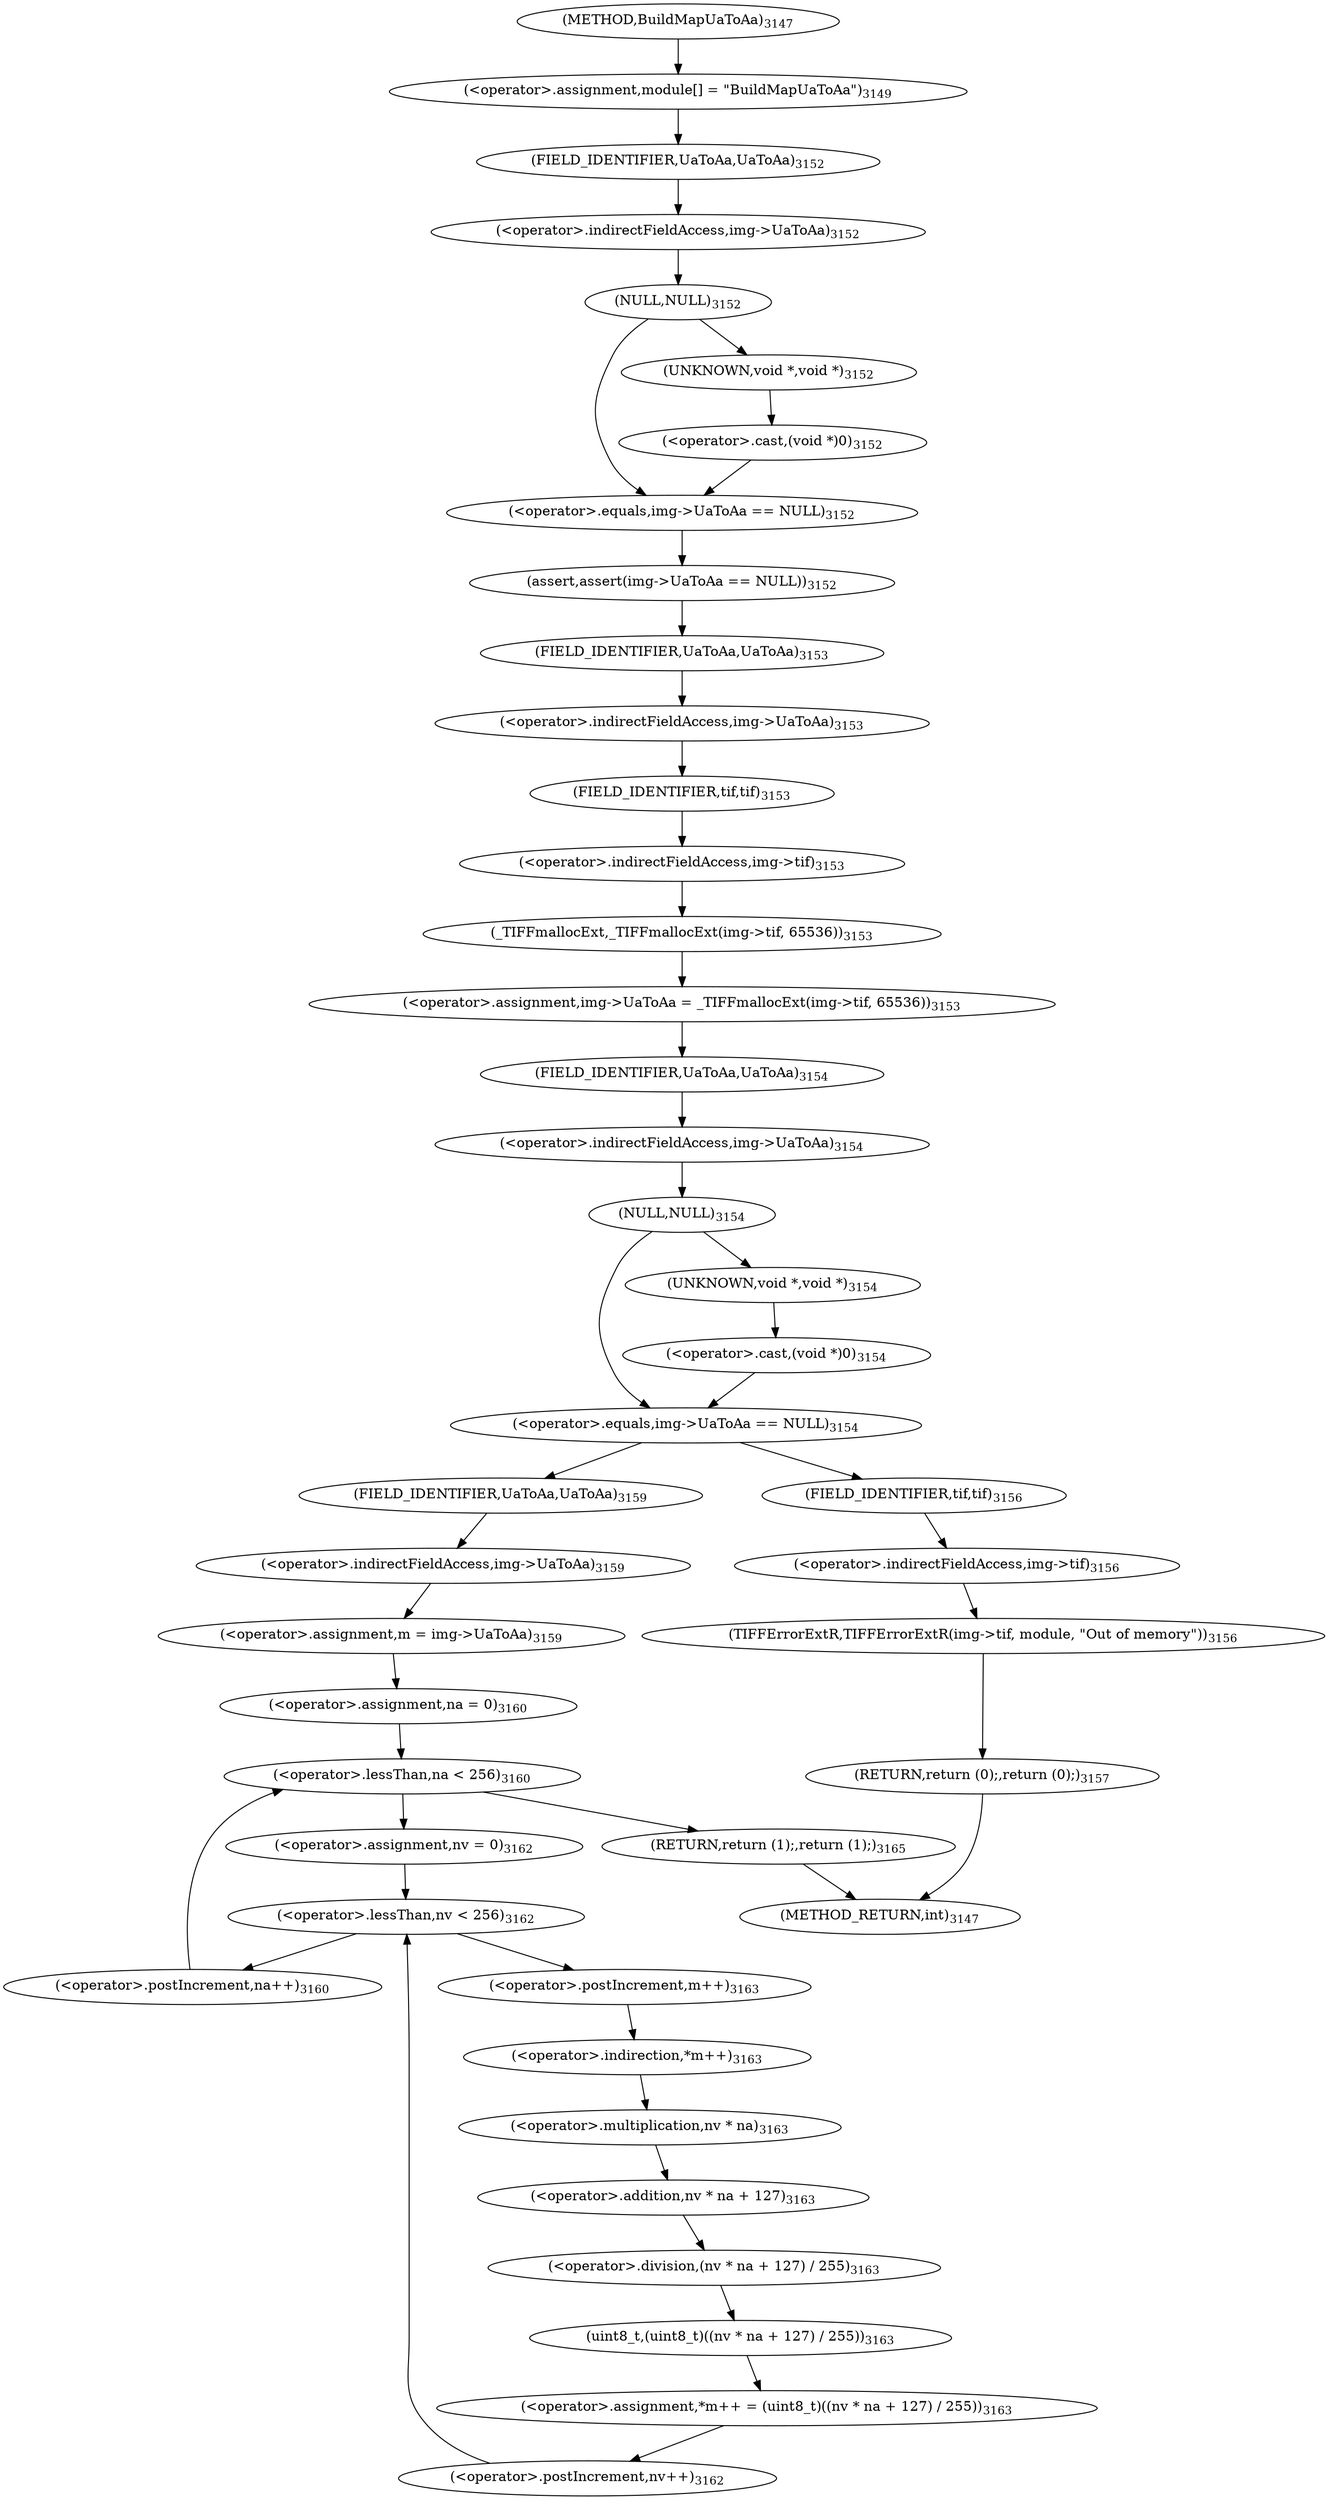 digraph "BuildMapUaToAa" {  
"62895" [label = <(&lt;operator&gt;.assignment,module[] = &quot;BuildMapUaToAa&quot;)<SUB>3149</SUB>> ]
"62901" [label = <(assert,assert(img-&gt;UaToAa == NULL))<SUB>3152</SUB>> ]
"62911" [label = <(&lt;operator&gt;.assignment,img-&gt;UaToAa = _TIFFmallocExt(img-&gt;tif, 65536))<SUB>3153</SUB>> ]
"62939" [label = <(&lt;operator&gt;.assignment,m = img-&gt;UaToAa)<SUB>3159</SUB>> ]
"62977" [label = <(RETURN,return (1);,return (1);)<SUB>3165</SUB>> ]
"62902" [label = <(&lt;operator&gt;.equals,img-&gt;UaToAa == NULL)<SUB>3152</SUB>> ]
"62912" [label = <(&lt;operator&gt;.indirectFieldAccess,img-&gt;UaToAa)<SUB>3153</SUB>> ]
"62915" [label = <(_TIFFmallocExt,_TIFFmallocExt(img-&gt;tif, 65536))<SUB>3153</SUB>> ]
"62921" [label = <(&lt;operator&gt;.equals,img-&gt;UaToAa == NULL)<SUB>3154</SUB>> ]
"62941" [label = <(&lt;operator&gt;.indirectFieldAccess,img-&gt;UaToAa)<SUB>3159</SUB>> ]
"62949" [label = <(&lt;operator&gt;.lessThan,na &lt; 256)<SUB>3160</SUB>> ]
"62952" [label = <(&lt;operator&gt;.postIncrement,na++)<SUB>3160</SUB>> ]
"62903" [label = <(&lt;operator&gt;.indirectFieldAccess,img-&gt;UaToAa)<SUB>3152</SUB>> ]
"62906" [label = <(NULL,NULL)<SUB>3152</SUB>> ]
"62914" [label = <(FIELD_IDENTIFIER,UaToAa,UaToAa)<SUB>3153</SUB>> ]
"62916" [label = <(&lt;operator&gt;.indirectFieldAccess,img-&gt;tif)<SUB>3153</SUB>> ]
"62922" [label = <(&lt;operator&gt;.indirectFieldAccess,img-&gt;UaToAa)<SUB>3154</SUB>> ]
"62925" [label = <(NULL,NULL)<SUB>3154</SUB>> ]
"62931" [label = <(TIFFErrorExtR,TIFFErrorExtR(img-&gt;tif, module, &quot;Out of memory&quot;))<SUB>3156</SUB>> ]
"62937" [label = <(RETURN,return (0);,return (0);)<SUB>3157</SUB>> ]
"62943" [label = <(FIELD_IDENTIFIER,UaToAa,UaToAa)<SUB>3159</SUB>> ]
"62946" [label = <(&lt;operator&gt;.assignment,na = 0)<SUB>3160</SUB>> ]
"62905" [label = <(FIELD_IDENTIFIER,UaToAa,UaToAa)<SUB>3152</SUB>> ]
"62918" [label = <(FIELD_IDENTIFIER,tif,tif)<SUB>3153</SUB>> ]
"62924" [label = <(FIELD_IDENTIFIER,UaToAa,UaToAa)<SUB>3154</SUB>> ]
"62932" [label = <(&lt;operator&gt;.indirectFieldAccess,img-&gt;tif)<SUB>3156</SUB>> ]
"62960" [label = <(&lt;operator&gt;.lessThan,nv &lt; 256)<SUB>3162</SUB>> ]
"62963" [label = <(&lt;operator&gt;.postIncrement,nv++)<SUB>3162</SUB>> ]
"62965" [label = <(&lt;operator&gt;.assignment,*m++ = (uint8_t)((nv * na + 127) / 255))<SUB>3163</SUB>> ]
"62908" [label = <(&lt;operator&gt;.cast,(void *)0)<SUB>3152</SUB>> ]
"62927" [label = <(&lt;operator&gt;.cast,(void *)0)<SUB>3154</SUB>> ]
"62934" [label = <(FIELD_IDENTIFIER,tif,tif)<SUB>3156</SUB>> ]
"62957" [label = <(&lt;operator&gt;.assignment,nv = 0)<SUB>3162</SUB>> ]
"62966" [label = <(&lt;operator&gt;.indirection,*m++)<SUB>3163</SUB>> ]
"62969" [label = <(uint8_t,(uint8_t)((nv * na + 127) / 255))<SUB>3163</SUB>> ]
"62909" [label = <(UNKNOWN,void *,void *)<SUB>3152</SUB>> ]
"62928" [label = <(UNKNOWN,void *,void *)<SUB>3154</SUB>> ]
"62967" [label = <(&lt;operator&gt;.postIncrement,m++)<SUB>3163</SUB>> ]
"62970" [label = <(&lt;operator&gt;.division,(nv * na + 127) / 255)<SUB>3163</SUB>> ]
"62971" [label = <(&lt;operator&gt;.addition,nv * na + 127)<SUB>3163</SUB>> ]
"62972" [label = <(&lt;operator&gt;.multiplication,nv * na)<SUB>3163</SUB>> ]
"62891" [label = <(METHOD,BuildMapUaToAa)<SUB>3147</SUB>> ]
"62979" [label = <(METHOD_RETURN,int)<SUB>3147</SUB>> ]
  "62895" -> "62905" 
  "62901" -> "62914" 
  "62911" -> "62924" 
  "62939" -> "62946" 
  "62977" -> "62979" 
  "62902" -> "62901" 
  "62912" -> "62918" 
  "62915" -> "62911" 
  "62921" -> "62934" 
  "62921" -> "62943" 
  "62941" -> "62939" 
  "62949" -> "62957" 
  "62949" -> "62977" 
  "62952" -> "62949" 
  "62903" -> "62906" 
  "62906" -> "62909" 
  "62906" -> "62902" 
  "62914" -> "62912" 
  "62916" -> "62915" 
  "62922" -> "62925" 
  "62925" -> "62928" 
  "62925" -> "62921" 
  "62931" -> "62937" 
  "62937" -> "62979" 
  "62943" -> "62941" 
  "62946" -> "62949" 
  "62905" -> "62903" 
  "62918" -> "62916" 
  "62924" -> "62922" 
  "62932" -> "62931" 
  "62960" -> "62967" 
  "62960" -> "62952" 
  "62963" -> "62960" 
  "62965" -> "62963" 
  "62908" -> "62902" 
  "62927" -> "62921" 
  "62934" -> "62932" 
  "62957" -> "62960" 
  "62966" -> "62972" 
  "62969" -> "62965" 
  "62909" -> "62908" 
  "62928" -> "62927" 
  "62967" -> "62966" 
  "62970" -> "62969" 
  "62971" -> "62970" 
  "62972" -> "62971" 
  "62891" -> "62895" 
}
